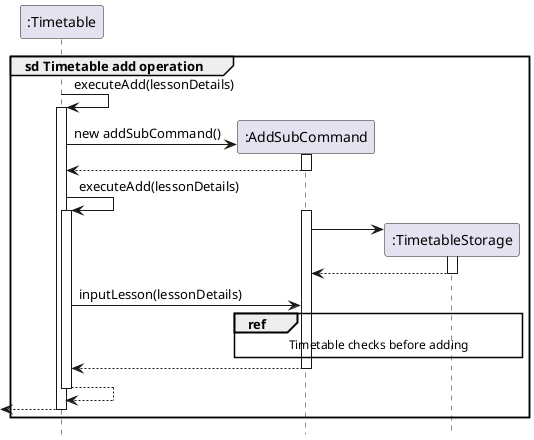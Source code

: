 @startuml
'https://plantuml.com/sequence-diagram

hide footbox


participant ":Timetable" as table
participant ":AddSubCommand" as subCommand
participant ":TimetableStorage" as storage

group sd Timetable add operation

table -> table : executeAdd(lessonDetails)
activate table
create subCommand
table -> subCommand : new addSubCommand()
activate subCommand

subCommand --> table
deactivate subCommand
table -> table : executeAdd(lessonDetails)
activate table
activate subCommand

create storage
subCommand -> storage
activate storage

storage --> subCommand
deactivate storage

table -> subCommand : inputLesson(lessonDetails)
ref over subCommand, storage : Timetable checks before adding
deactivate storage

subCommand --> table
deactivate subCommand
table --> table
deactivate table

table -->[
deactivate table
end


@enduml